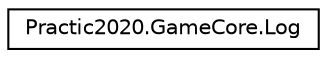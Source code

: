 digraph "Иерархия классов. Графический вид."
{
 // LATEX_PDF_SIZE
  edge [fontname="Helvetica",fontsize="10",labelfontname="Helvetica",labelfontsize="10"];
  node [fontname="Helvetica",fontsize="10",shape=record];
  rankdir="LR";
  Node0 [label="Practic2020.GameCore.Log",height=0.2,width=0.4,color="black", fillcolor="white", style="filled",URL="$class_practic2020_1_1_game_core_1_1_log.html",tooltip="Класс организующий свяь между данными игры выводом и логированием."];
}
